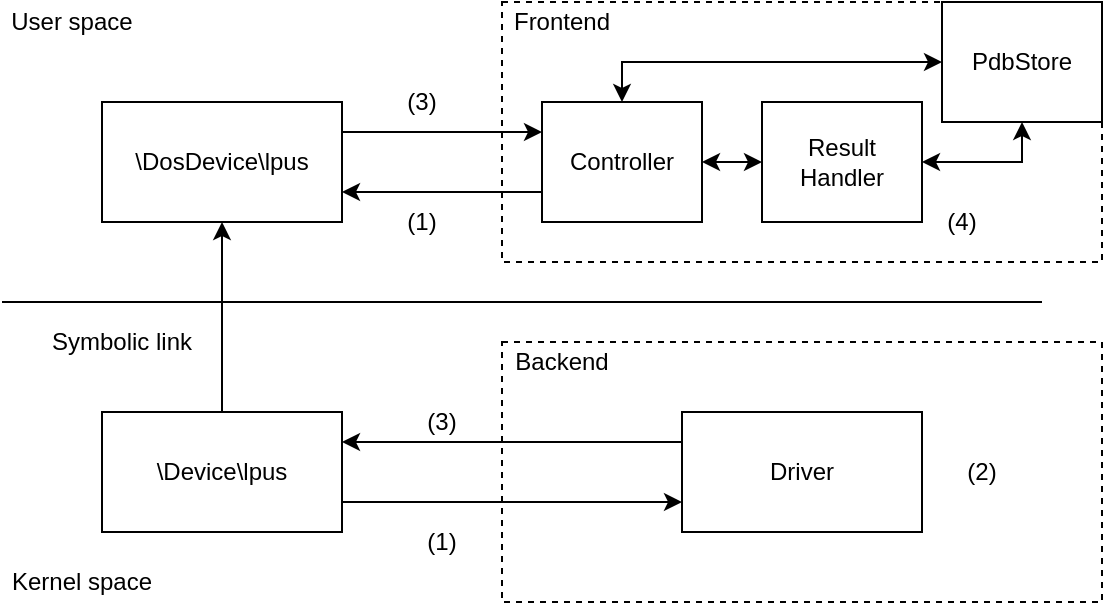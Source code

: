 <mxfile version="13.4.2" type="device"><diagram id="g8dhkIOA5NIceMoiDjgf" name="Page-1"><mxGraphModel dx="1037" dy="539" grid="1" gridSize="10" guides="1" tooltips="1" connect="1" arrows="1" fold="1" page="1" pageScale="1" pageWidth="850" pageHeight="1100" math="0" shadow="0"><root><mxCell id="0"/><mxCell id="1" parent="0"/><mxCell id="gRrQ3WJq85-UgRGB8lUC-8" value="" style="rounded=0;whiteSpace=wrap;html=1;fillColor=none;dashed=1;" vertex="1" parent="1"><mxGeometry x="330" y="130" width="300" height="130" as="geometry"/></mxCell><mxCell id="gRrQ3WJq85-UgRGB8lUC-9" value="" style="rounded=0;whiteSpace=wrap;html=1;fillColor=none;dashed=1;" vertex="1" parent="1"><mxGeometry x="330" y="300" width="300" height="130" as="geometry"/></mxCell><mxCell id="gRrQ3WJq85-UgRGB8lUC-33" style="edgeStyle=orthogonalEdgeStyle;rounded=0;orthogonalLoop=1;jettySize=auto;html=1;exitX=1;exitY=0.25;exitDx=0;exitDy=0;entryX=0;entryY=0.25;entryDx=0;entryDy=0;startArrow=none;startFill=0;" edge="1" parent="1" source="gRrQ3WJq85-UgRGB8lUC-1" target="gRrQ3WJq85-UgRGB8lUC-5"><mxGeometry relative="1" as="geometry"/></mxCell><mxCell id="gRrQ3WJq85-UgRGB8lUC-1" value="\DosDevice\lpus" style="rounded=0;whiteSpace=wrap;html=1;" vertex="1" parent="1"><mxGeometry x="130" y="180" width="120" height="60" as="geometry"/></mxCell><mxCell id="gRrQ3WJq85-UgRGB8lUC-10" style="edgeStyle=orthogonalEdgeStyle;rounded=0;orthogonalLoop=1;jettySize=auto;html=1;exitX=0.5;exitY=0;exitDx=0;exitDy=0;entryX=0.5;entryY=1;entryDx=0;entryDy=0;" edge="1" parent="1" source="gRrQ3WJq85-UgRGB8lUC-2" target="gRrQ3WJq85-UgRGB8lUC-1"><mxGeometry relative="1" as="geometry"/></mxCell><mxCell id="gRrQ3WJq85-UgRGB8lUC-35" style="edgeStyle=orthogonalEdgeStyle;rounded=0;orthogonalLoop=1;jettySize=auto;html=1;exitX=1;exitY=0.75;exitDx=0;exitDy=0;entryX=0;entryY=0.75;entryDx=0;entryDy=0;startArrow=none;startFill=0;" edge="1" parent="1" source="gRrQ3WJq85-UgRGB8lUC-2" target="gRrQ3WJq85-UgRGB8lUC-7"><mxGeometry relative="1" as="geometry"/></mxCell><mxCell id="gRrQ3WJq85-UgRGB8lUC-2" value="\Device\lpus" style="rounded=0;whiteSpace=wrap;html=1;" vertex="1" parent="1"><mxGeometry x="130" y="335" width="120" height="60" as="geometry"/></mxCell><mxCell id="gRrQ3WJq85-UgRGB8lUC-3" value="" style="endArrow=none;html=1;" edge="1" parent="1"><mxGeometry width="50" height="50" relative="1" as="geometry"><mxPoint x="80" y="280" as="sourcePoint"/><mxPoint x="600" y="280" as="targetPoint"/></mxGeometry></mxCell><mxCell id="gRrQ3WJq85-UgRGB8lUC-26" style="edgeStyle=orthogonalEdgeStyle;rounded=0;orthogonalLoop=1;jettySize=auto;html=1;exitX=0;exitY=0.5;exitDx=0;exitDy=0;entryX=0.5;entryY=0;entryDx=0;entryDy=0;startArrow=classic;startFill=1;" edge="1" parent="1" source="gRrQ3WJq85-UgRGB8lUC-4" target="gRrQ3WJq85-UgRGB8lUC-5"><mxGeometry relative="1" as="geometry"/></mxCell><mxCell id="gRrQ3WJq85-UgRGB8lUC-4" value="PdbStore" style="rounded=0;whiteSpace=wrap;html=1;" vertex="1" parent="1"><mxGeometry x="550" y="130" width="80" height="60" as="geometry"/></mxCell><mxCell id="gRrQ3WJq85-UgRGB8lUC-34" style="edgeStyle=orthogonalEdgeStyle;rounded=0;orthogonalLoop=1;jettySize=auto;html=1;exitX=0;exitY=0.75;exitDx=0;exitDy=0;entryX=1;entryY=0.75;entryDx=0;entryDy=0;startArrow=none;startFill=0;" edge="1" parent="1" source="gRrQ3WJq85-UgRGB8lUC-5" target="gRrQ3WJq85-UgRGB8lUC-1"><mxGeometry relative="1" as="geometry"/></mxCell><mxCell id="gRrQ3WJq85-UgRGB8lUC-5" value="Controller" style="rounded=0;whiteSpace=wrap;html=1;" vertex="1" parent="1"><mxGeometry x="350" y="180" width="80" height="60" as="geometry"/></mxCell><mxCell id="gRrQ3WJq85-UgRGB8lUC-36" style="edgeStyle=orthogonalEdgeStyle;rounded=0;orthogonalLoop=1;jettySize=auto;html=1;exitX=0;exitY=0.25;exitDx=0;exitDy=0;entryX=1;entryY=0.25;entryDx=0;entryDy=0;startArrow=none;startFill=0;" edge="1" parent="1" source="gRrQ3WJq85-UgRGB8lUC-7" target="gRrQ3WJq85-UgRGB8lUC-2"><mxGeometry relative="1" as="geometry"/></mxCell><mxCell id="gRrQ3WJq85-UgRGB8lUC-7" value="Driver" style="rounded=0;whiteSpace=wrap;html=1;" vertex="1" parent="1"><mxGeometry x="420" y="335" width="120" height="60" as="geometry"/></mxCell><mxCell id="gRrQ3WJq85-UgRGB8lUC-11" value="User space" style="text;html=1;strokeColor=none;fillColor=none;align=center;verticalAlign=middle;whiteSpace=wrap;rounded=0;dashed=1;" vertex="1" parent="1"><mxGeometry x="80" y="130" width="70" height="20" as="geometry"/></mxCell><mxCell id="gRrQ3WJq85-UgRGB8lUC-12" value="Kernel space" style="text;html=1;strokeColor=none;fillColor=none;align=center;verticalAlign=middle;whiteSpace=wrap;rounded=0;dashed=1;" vertex="1" parent="1"><mxGeometry x="80" y="410" width="80" height="20" as="geometry"/></mxCell><mxCell id="gRrQ3WJq85-UgRGB8lUC-15" value="Frontend" style="text;html=1;strokeColor=none;fillColor=none;align=center;verticalAlign=middle;whiteSpace=wrap;rounded=0;dashed=1;" vertex="1" parent="1"><mxGeometry x="330" y="130" width="60" height="20" as="geometry"/></mxCell><mxCell id="gRrQ3WJq85-UgRGB8lUC-16" value="Backend" style="text;html=1;strokeColor=none;fillColor=none;align=center;verticalAlign=middle;whiteSpace=wrap;rounded=0;dashed=1;" vertex="1" parent="1"><mxGeometry x="330" y="300" width="60" height="20" as="geometry"/></mxCell><mxCell id="gRrQ3WJq85-UgRGB8lUC-24" style="edgeStyle=orthogonalEdgeStyle;rounded=0;orthogonalLoop=1;jettySize=auto;html=1;exitX=0;exitY=0.5;exitDx=0;exitDy=0;entryX=1;entryY=0.5;entryDx=0;entryDy=0;startArrow=classic;startFill=1;" edge="1" parent="1" source="gRrQ3WJq85-UgRGB8lUC-22" target="gRrQ3WJq85-UgRGB8lUC-5"><mxGeometry relative="1" as="geometry"/></mxCell><mxCell id="gRrQ3WJq85-UgRGB8lUC-25" style="edgeStyle=orthogonalEdgeStyle;rounded=0;orthogonalLoop=1;jettySize=auto;html=1;entryX=0.5;entryY=1;entryDx=0;entryDy=0;startArrow=classic;startFill=1;" edge="1" parent="1" source="gRrQ3WJq85-UgRGB8lUC-22" target="gRrQ3WJq85-UgRGB8lUC-4"><mxGeometry relative="1" as="geometry"/></mxCell><mxCell id="gRrQ3WJq85-UgRGB8lUC-22" value="Result&lt;br&gt;Handler" style="rounded=0;whiteSpace=wrap;html=1;" vertex="1" parent="1"><mxGeometry x="460" y="180" width="80" height="60" as="geometry"/></mxCell><mxCell id="gRrQ3WJq85-UgRGB8lUC-28" value="Symbolic link" style="text;html=1;strokeColor=none;fillColor=none;align=center;verticalAlign=middle;whiteSpace=wrap;rounded=0;dashed=1;" vertex="1" parent="1"><mxGeometry x="90" y="290" width="100" height="20" as="geometry"/></mxCell><mxCell id="gRrQ3WJq85-UgRGB8lUC-37" value="(1)" style="text;html=1;strokeColor=none;fillColor=none;align=center;verticalAlign=middle;whiteSpace=wrap;rounded=0;dashed=1;" vertex="1" parent="1"><mxGeometry x="270" y="230" width="40" height="20" as="geometry"/></mxCell><mxCell id="gRrQ3WJq85-UgRGB8lUC-38" value="(1)" style="text;html=1;strokeColor=none;fillColor=none;align=center;verticalAlign=middle;whiteSpace=wrap;rounded=0;dashed=1;" vertex="1" parent="1"><mxGeometry x="280" y="390" width="40" height="20" as="geometry"/></mxCell><mxCell id="gRrQ3WJq85-UgRGB8lUC-39" value="(3)" style="text;html=1;strokeColor=none;fillColor=none;align=center;verticalAlign=middle;whiteSpace=wrap;rounded=0;dashed=1;" vertex="1" parent="1"><mxGeometry x="280" y="330" width="40" height="20" as="geometry"/></mxCell><mxCell id="gRrQ3WJq85-UgRGB8lUC-40" value="(3)" style="text;html=1;strokeColor=none;fillColor=none;align=center;verticalAlign=middle;whiteSpace=wrap;rounded=0;dashed=1;" vertex="1" parent="1"><mxGeometry x="270" y="170" width="40" height="20" as="geometry"/></mxCell><mxCell id="gRrQ3WJq85-UgRGB8lUC-42" value="(2)" style="text;html=1;strokeColor=none;fillColor=none;align=center;verticalAlign=middle;whiteSpace=wrap;rounded=0;dashed=1;" vertex="1" parent="1"><mxGeometry x="550" y="355" width="40" height="20" as="geometry"/></mxCell><mxCell id="gRrQ3WJq85-UgRGB8lUC-43" value="(4)" style="text;html=1;strokeColor=none;fillColor=none;align=center;verticalAlign=middle;whiteSpace=wrap;rounded=0;dashed=1;" vertex="1" parent="1"><mxGeometry x="540" y="230" width="40" height="20" as="geometry"/></mxCell></root></mxGraphModel></diagram></mxfile>